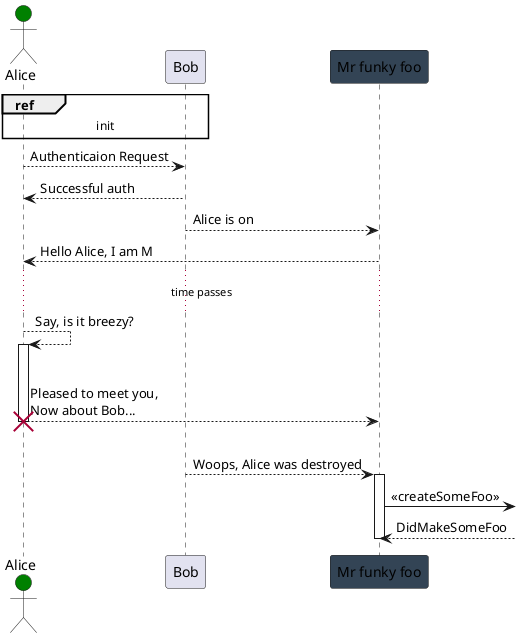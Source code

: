 @startuml

actor Alice #green

' a comment this is

participant Bob
participant "Mr funky foo" as M #334455

ref over Alice, Bob: init

Alice --> Bob: Authenticaion Request
Bob   --> Alice: Successful auth
Bob   --> M: Alice is on
M     --> Alice: Hello Alice, I am M
...time passes...
Alice --> Alice: Say, is it breezy?
activate Alice
deactivate Bob
||22||
Alice --> M: Pleased to meet you,\nNow about Bob...
||22||
destroy Alice
Bob --> M: Woops, Alice was destroyed
activate M
M ->]: << createSomeFoo >>
M <--]: DidMakeSomeFoo
deactivate M

@enduml
